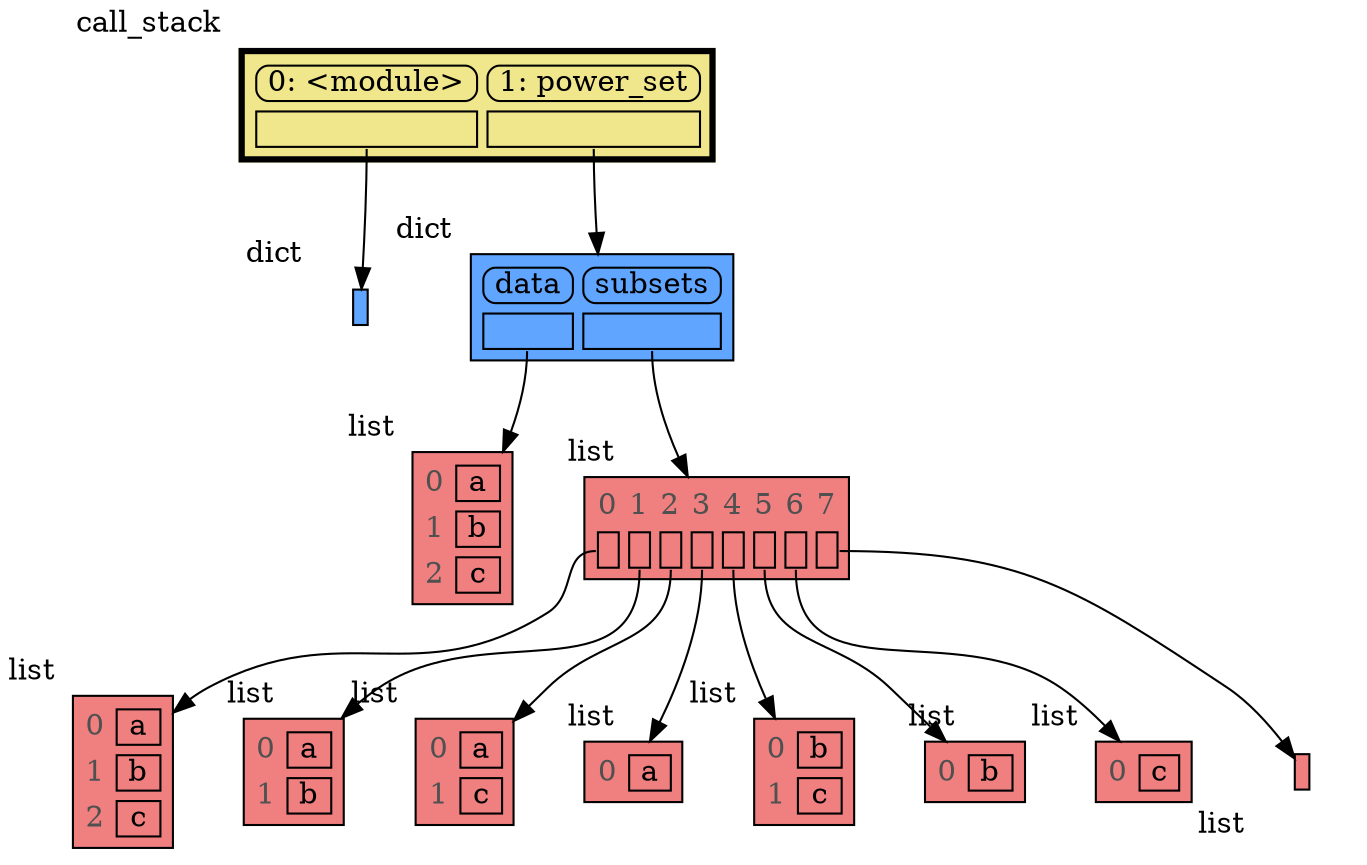 digraph memory_graph {
	node [shape=plaintext]
	node126307037505792 [label=<
<TABLE BORDER="1" CELLBORDER="1" CELLSPACING="0" CELLPADDING="0" BGCOLOR="#60a5ff" PORT="table">
    <TR><TD BORDER="0"> </TD></TR>
</TABLE>
> xlabel=dict]
	node126307051425344 [label=<
<TABLE BORDER="1" CELLBORDER="1" CELLSPACING="5" CELLPADDING="0" BGCOLOR="lightcoral" PORT="table">
    <TR><TD BORDER="0"><font color="#505050">0</font></TD><TD BORDER="1"> a </TD></TR>
    <TR><TD BORDER="0"><font color="#505050">1</font></TD><TD BORDER="1"> b </TD></TR>
    <TR><TD BORDER="0"><font color="#505050">2</font></TD><TD BORDER="1"> c </TD></TR>
</TABLE>
> xlabel=list]
	node126307037497024 [label=<
<TABLE BORDER="1" CELLBORDER="1" CELLSPACING="5" CELLPADDING="0" BGCOLOR="lightcoral" PORT="table">
    <TR><TD BORDER="0"><font color="#505050">0</font></TD><TD BORDER="1"> a </TD></TR>
    <TR><TD BORDER="0"><font color="#505050">1</font></TD><TD BORDER="1"> b </TD></TR>
    <TR><TD BORDER="0"><font color="#505050">2</font></TD><TD BORDER="1"> c </TD></TR>
</TABLE>
> xlabel=list]
	node126307037498944 [label=<
<TABLE BORDER="1" CELLBORDER="1" CELLSPACING="5" CELLPADDING="0" BGCOLOR="lightcoral" PORT="table">
    <TR><TD BORDER="0"><font color="#505050">0</font></TD><TD BORDER="1"> a </TD></TR>
    <TR><TD BORDER="0"><font color="#505050">1</font></TD><TD BORDER="1"> b </TD></TR>
</TABLE>
> xlabel=list]
	node126307037506944 [label=<
<TABLE BORDER="1" CELLBORDER="1" CELLSPACING="5" CELLPADDING="0" BGCOLOR="lightcoral" PORT="table">
    <TR><TD BORDER="0"><font color="#505050">0</font></TD><TD BORDER="1"> a </TD></TR>
    <TR><TD BORDER="0"><font color="#505050">1</font></TD><TD BORDER="1"> c </TD></TR>
</TABLE>
> xlabel=list]
	node126307037509312 [label=<
<TABLE BORDER="1" CELLBORDER="1" CELLSPACING="5" CELLPADDING="0" BGCOLOR="lightcoral" PORT="table">
    <TR><TD BORDER="0"><font color="#505050">0</font></TD><TD BORDER="1"> a </TD></TR>
</TABLE>
> xlabel=list]
	node126307037034496 [label=<
<TABLE BORDER="1" CELLBORDER="1" CELLSPACING="5" CELLPADDING="0" BGCOLOR="lightcoral" PORT="table">
    <TR><TD BORDER="0"><font color="#505050">0</font></TD><TD BORDER="1"> b </TD></TR>
    <TR><TD BORDER="0"><font color="#505050">1</font></TD><TD BORDER="1"> c </TD></TR>
</TABLE>
> xlabel=list]
	node126307037036352 [label=<
<TABLE BORDER="1" CELLBORDER="1" CELLSPACING="5" CELLPADDING="0" BGCOLOR="lightcoral" PORT="table">
    <TR><TD BORDER="0"><font color="#505050">0</font></TD><TD BORDER="1"> b </TD></TR>
</TABLE>
> xlabel=list]
	node126307037498688 [label=<
<TABLE BORDER="1" CELLBORDER="1" CELLSPACING="5" CELLPADDING="0" BGCOLOR="lightcoral" PORT="table">
    <TR><TD BORDER="0"><font color="#505050">0</font></TD><TD BORDER="1"> c </TD></TR>
</TABLE>
> xlabel=list]
	node126307037495552 [label=<
<TABLE BORDER="1" CELLBORDER="1" CELLSPACING="0" CELLPADDING="0" BGCOLOR="lightcoral" PORT="table">
    <TR><TD BORDER="0"> </TD></TR>
</TABLE>
> xlabel=list]
	node126307041027200 [label=<
<TABLE BORDER="1" CELLBORDER="1" CELLSPACING="5" CELLPADDING="0" BGCOLOR="lightcoral" PORT="table">
    <TR><TD BORDER="0"><font color="#505050">0</font></TD><TD BORDER="0"><font color="#505050">1</font></TD><TD BORDER="0"><font color="#505050">2</font></TD><TD BORDER="0"><font color="#505050">3</font></TD><TD BORDER="0"><font color="#505050">4</font></TD><TD BORDER="0"><font color="#505050">5</font></TD><TD BORDER="0"><font color="#505050">6</font></TD><TD BORDER="0"><font color="#505050">7</font></TD></TR>
    <TR><TD BORDER="1" PORT="ref0"> </TD><TD BORDER="1" PORT="ref1"> </TD><TD BORDER="1" PORT="ref2"> </TD><TD BORDER="1" PORT="ref3"> </TD><TD BORDER="1" PORT="ref4"> </TD><TD BORDER="1" PORT="ref5"> </TD><TD BORDER="1" PORT="ref6"> </TD><TD BORDER="1" PORT="ref7"> </TD></TR>
</TABLE>
> xlabel=list]
	node126307041027200:ref0 -> node126307037497024:table [style=solid]
	node126307041027200:ref1 -> node126307037498944:table [style=solid]
	node126307041027200:ref2 -> node126307037506944:table [style=solid]
	node126307041027200:ref3 -> node126307037509312:table [style=solid]
	node126307041027200:ref4 -> node126307037034496:table [style=solid]
	node126307041027200:ref5 -> node126307037036352:table [style=solid]
	node126307041027200:ref6 -> node126307037498688:table [style=solid]
	node126307041027200:ref7 -> node126307037495552:table [style=solid]
	node126307041832768 [label=<
<TABLE BORDER="1" CELLBORDER="1" CELLSPACING="5" CELLPADDING="0" BGCOLOR="#60a5ff" PORT="table">
    <TR><TD BORDER="1" STYLE="ROUNDED"> data </TD><TD BORDER="1" STYLE="ROUNDED"> subsets </TD></TR>
    <TR><TD BORDER="1" PORT="ref0"> </TD><TD BORDER="1" PORT="ref1"> </TD></TR>
</TABLE>
> xlabel=dict]
	node126307041832768:ref0 -> node126307051425344:table [style=solid]
	node126307041832768:ref1 -> node126307041027200:table [style=solid]
	node126307037528944 [label=<
<TABLE BORDER="3" CELLBORDER="1" CELLSPACING="5" CELLPADDING="0" BGCOLOR="khaki" PORT="table">
    <TR><TD BORDER="1" STYLE="ROUNDED"> 0: &lt;module&gt; </TD><TD BORDER="1" STYLE="ROUNDED"> 1: power_set </TD></TR>
    <TR><TD BORDER="1" PORT="ref0"> </TD><TD BORDER="1" PORT="ref1"> </TD></TR>
</TABLE>
> xlabel=call_stack]
	node126307037528944:ref0 -> node126307037505792:table [style=solid]
	node126307037528944:ref1 -> node126307041832768:table [style=solid]
subgraph { rank=same; node126307037505792 -> node126307041832768[weight=10, style=invis]; }
subgraph { rank=same; node126307051425344 -> node126307041027200[weight=10, style=invis]; }
subgraph { rank=same; node126307037497024 -> node126307037498944 -> node126307037506944 -> node126307037509312 -> node126307037034496 -> node126307037036352 -> node126307037498688 -> node126307037495552[weight=10, style=invis]; }
}
